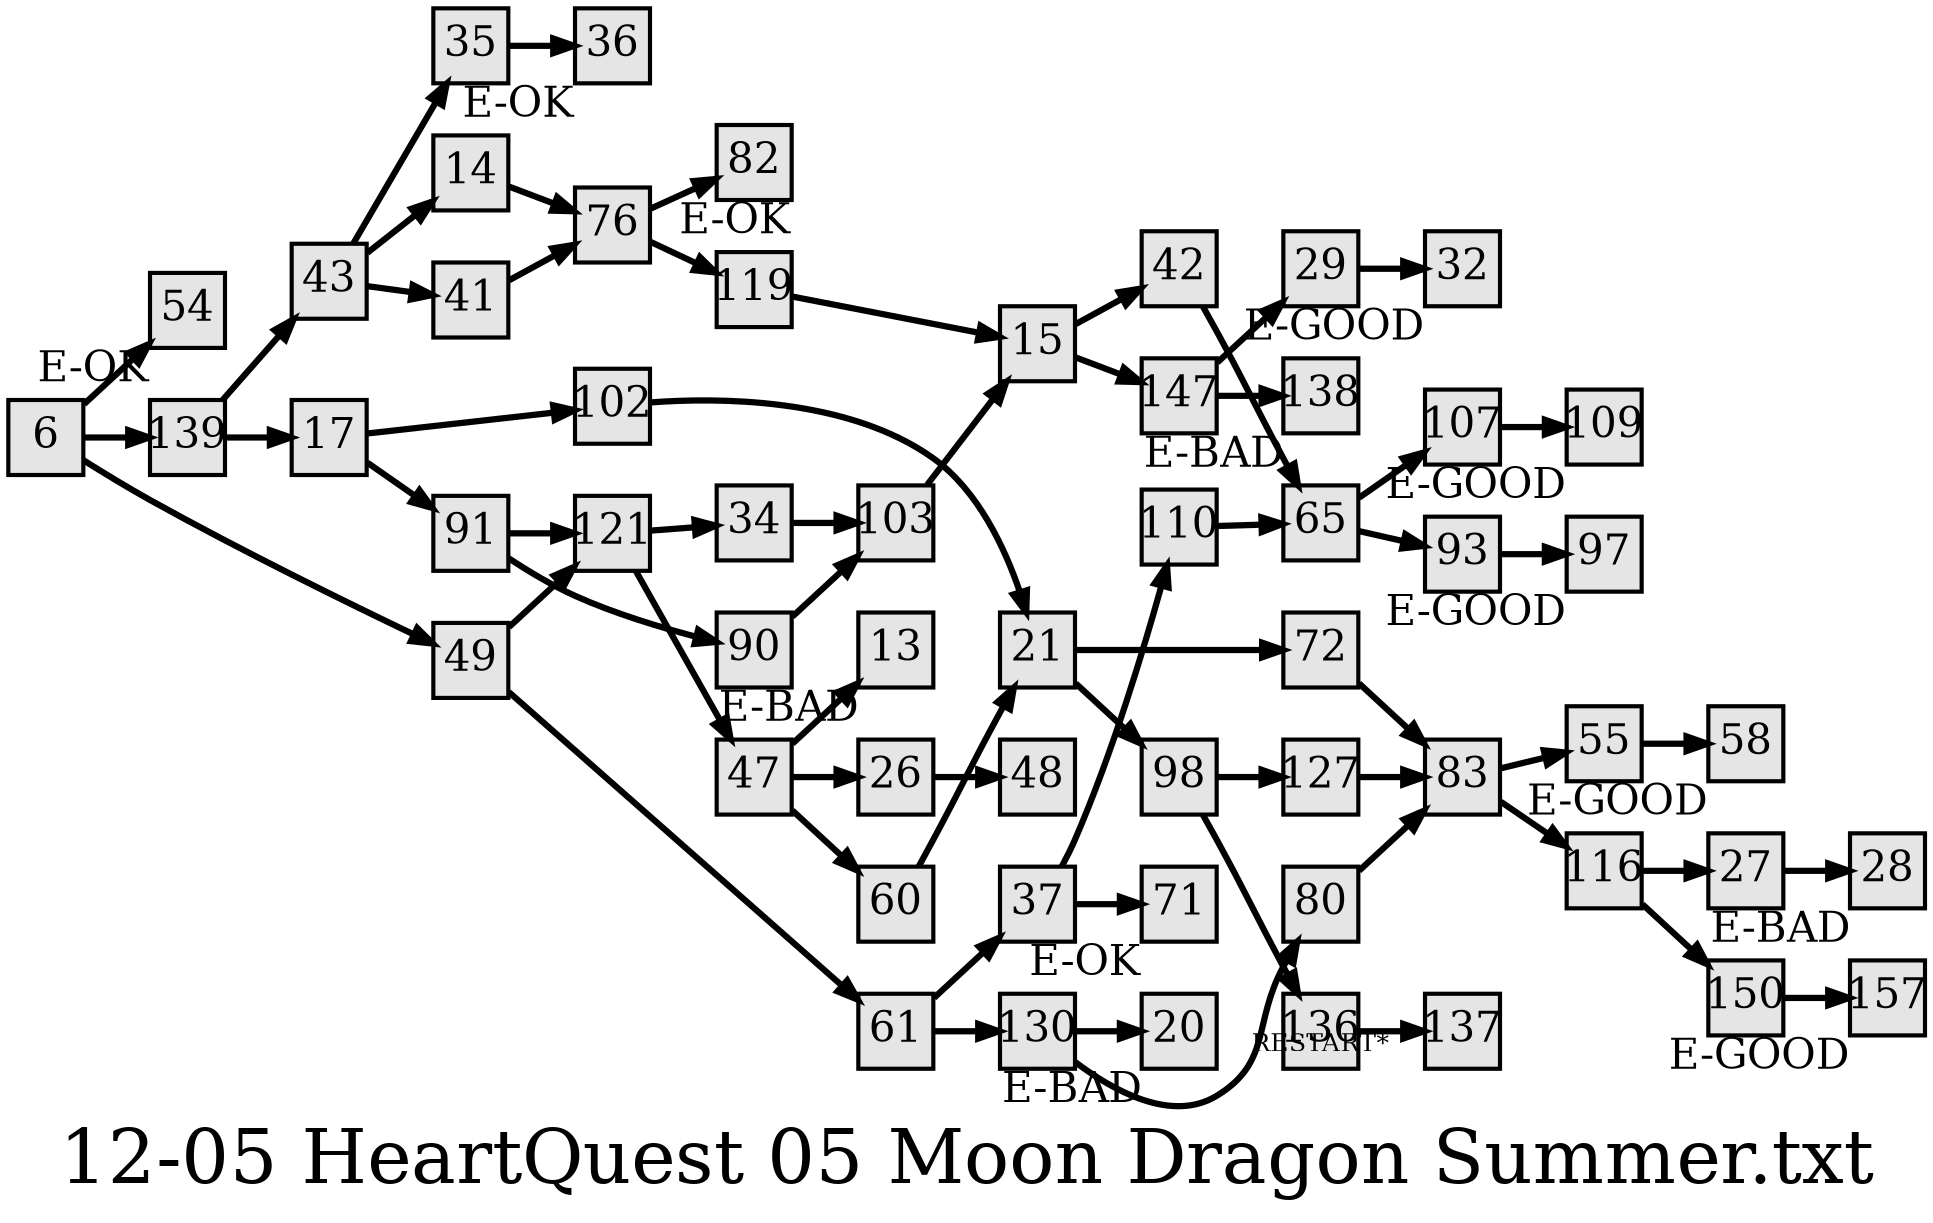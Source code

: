 digraph g{
  graph [ label="12-05 HeartQuest 05 Moon Dragon Summer.txt" rankdir=LR, ordering=out, fontsize=36, nodesep="0.35", ranksep="0.45"];
  node  [shape=rect, penwidth=2, fontsize=20, style=filled, fillcolor=grey90, margin="0,0", labelfloat=true, regular=true, fixedsize=true];
  edge  [labelfloat=true, penwidth=3, fontsize=12];
  // ---;
  // group  : Katz;
  // id     :;
  // gbid   :;
  // series :;
  // title  :;
  // author :;
  // credit:;
  // - name : Juliet Way-Henthorne;
  // role : encoder;
  // date : 2017-09-08;
  // - name : Jeremy Douglass;
  // role : editor;
  // date : 2017-10-19;
  // render:;
  // - name   : ?;
  // styles : ?;
  // engine : dot;
  // comment: >;
  
  // ---;
  
  6 -> 54;
  6 -> 139;
  6 -> 49;
  13	[ xlabel="E-BAD" ];
  14 -> 76;
  15 -> 42;
  15 -> 147;
  17 -> 102;
  17 -> 91;
  20	[ xlabel="E-BAD" ];
  21 -> 72;
  21 -> 98;
  26 -> 48;
  27 -> 28;
  28	[ xlabel="E-BAD" ];
  29 -> 32;
  32	[ xlabel="E-GOOD" ];
  34 -> 103;
  35 -> 36;
  36	[ xlabel="E-OK" ];
  37 -> 110;
  37 -> 71;
  41 -> 76;
  42 -> 65;
  43 -> 35;
  43 -> 14;
  43 -> 41;
  47 -> 13;
  47 -> 26;
  47 -> 60;
  49 -> 121;
  49 -> 61;
  54	[ xlabel="E-OK" ];
  55 -> 58;
  58	[ xlabel="E-GOOD" ];
  60 -> 21;
  61 -> 37;
  61 -> 130;
  65 -> 107;
  65 -> 93;
  71	[ xlabel="E-OK" ];
  72 -> 83;
  76 -> 119;
  76 -> 82;
  80 -> 83;
  82	[ xlabel="E-OK" ];
  83 -> 55;
  83 -> 116;
  90 -> 103;
  91 -> 121;
  91 -> 90;
  93 -> 97;
  97	[ xlabel="E-GOOD" ];
  98 -> 127;
  98 -> 136;
  102 -> 21;
  103 -> 15;
  107 -> 109;
  109	[ xlabel="E-GOOD" ];
  110 -> 65;
  116 -> 27;
  116 -> 150;
  119 -> 15;
  121 -> 34;
  121 -> 47;
  127 -> 83;
  130 -> 20;
  130 -> 80;
  136 -> 137	[ xlabel="RESTART*" ];
  138	[ xlabel="E-BAD" ];
  139 -> 43;
  139 -> 17;
  147 -> 29;
  147 -> 138;
  150 -> 157;
  157	[ xlabel="E-GOOD" ];
}

